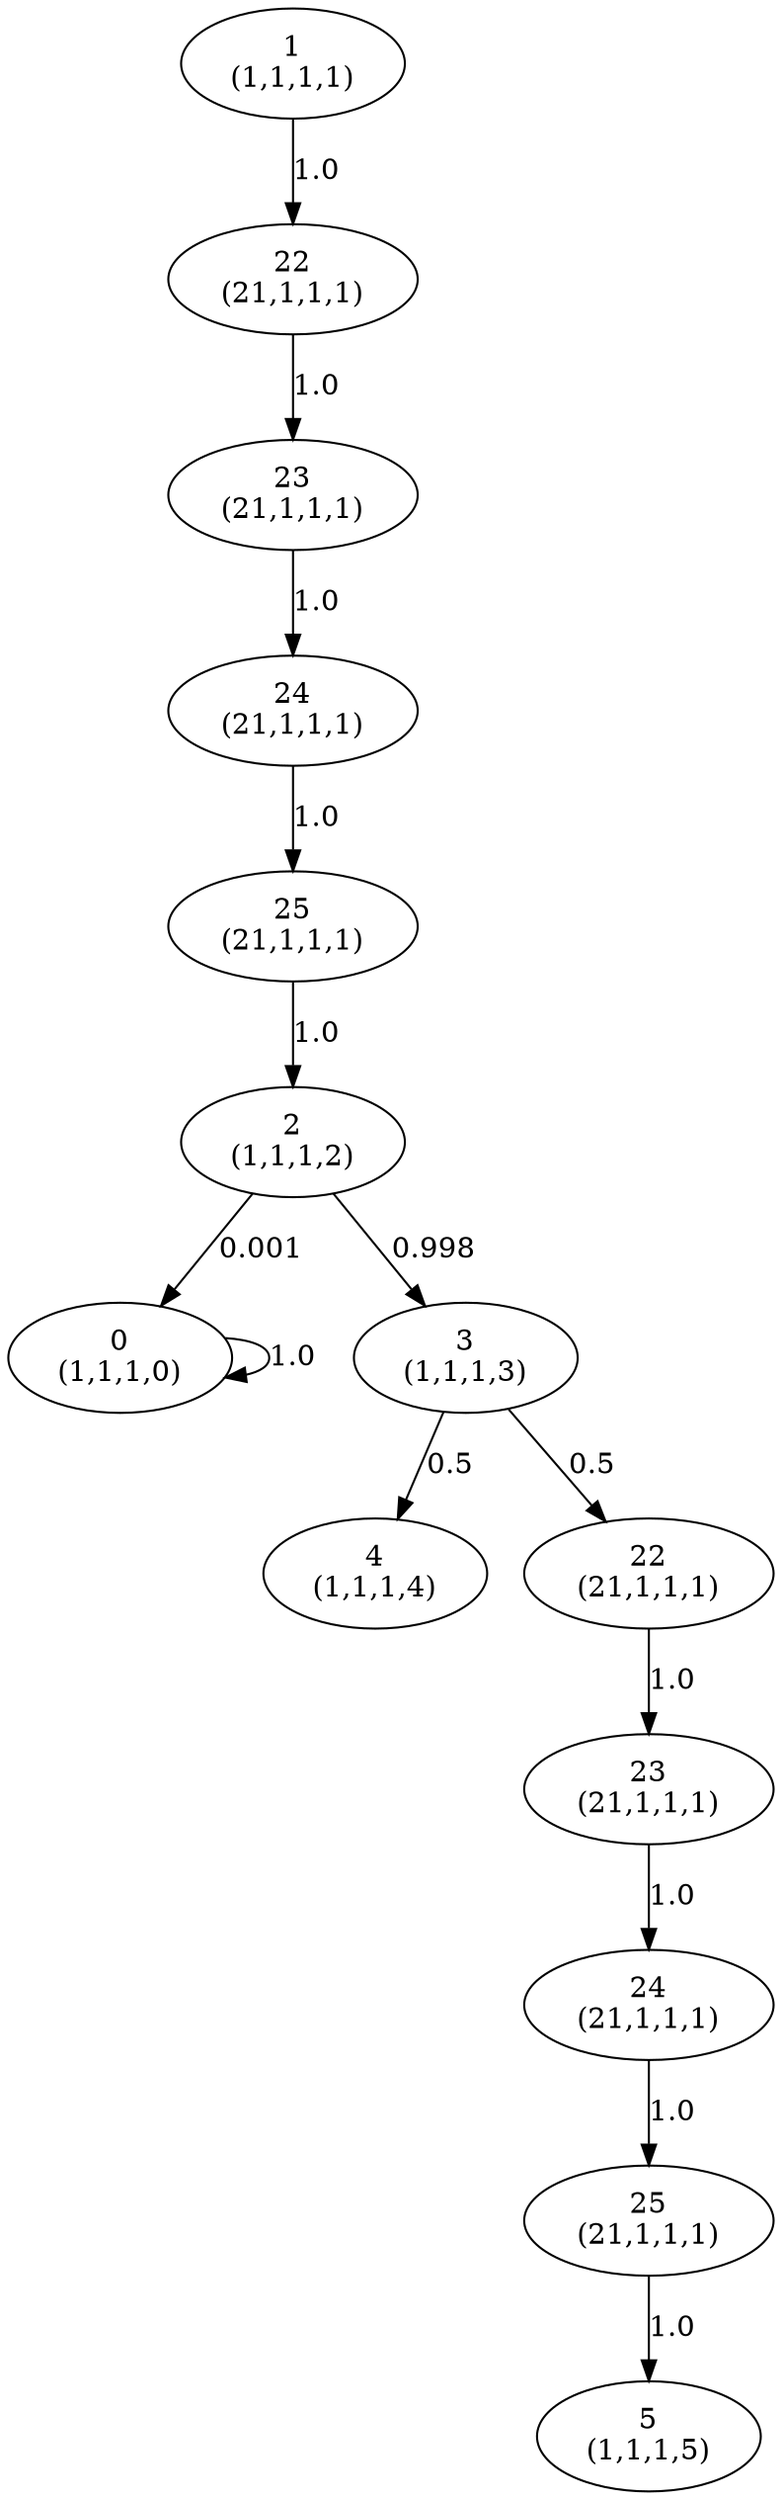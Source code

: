 digraph {
    0 [label="0\n(1,1,1,0)"];
    1 [label="1\n(1,1,1,1)"];
    2 [label="2\n(1,1,1,2)"];
    3 [label="3\n(1,1,1,3)"];
    4 [label="4\n(1,1,1,4)"];
    5 [label="5\n(1,1,1,5)"];
    28 [label="22\n(21,1,1,1)"];
    29 [label="23\n(21,1,1,1)"];
    30 [label="24\n(21,1,1,1)"];
    31 [label="25\n(21,1,1,1)"];
    54 [label="22\n(21,1,1,1)"];
    55 [label="23\n(21,1,1,1)"];
    56 [label="24\n(21,1,1,1)"];
    57 [label="25\n(21,1,1,1)"];
    0 -> 0 [label=1.0];
    1 -> 28 [label=1.0];
    2 -> 0 [label=0.001];
    2 -> 3 [label=0.998];
    3 -> 4 [label=0.5];
    3 -> 54 [label=0.5];
    28 -> 29 [label=1.0];
    29 -> 30 [label=1.0];
    30 -> 31 [label=1.0];
    31 -> 2 [label=1.0];
    54 -> 55 [label=1.0];
    55 -> 56 [label=1.0];
    56 -> 57 [label=1.0];
    57 -> 5 [label=1.0];
}
